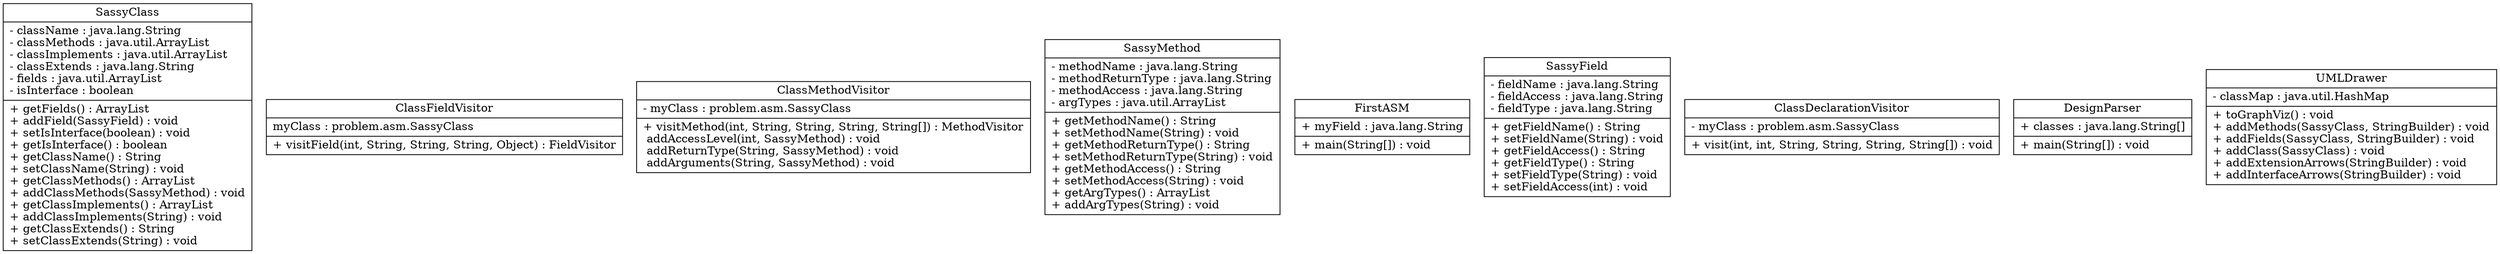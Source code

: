 digraph sassy_uml{node [shape = "record"] SassyClass[label = "{SassyClass|- className : java.lang.String\l- classMethods : java.util.ArrayList\l- classImplements : java.util.ArrayList\l- classExtends : java.lang.String\l- fields : java.util.ArrayList\l- isInterface : boolean\l| + getFields() : ArrayList\l+ addField(SassyField) : void\l+ setIsInterface(boolean) : void\l+ getIsInterface() : boolean\l+ getClassName() : String\l+ setClassName(String) : void\l+ getClassMethods() : ArrayList\l+ addClassMethods(SassyMethod) : void\l+ getClassImplements() : ArrayList\l+ addClassImplements(String) : void\l+ getClassExtends() : String\l+ setClassExtends(String) : void\l}"]ClassFieldVisitor[label = "{ClassFieldVisitor| myClass : problem.asm.SassyClass\l| + visitField(int, String, String, String, Object) : FieldVisitor\l}"]ClassMethodVisitor[label = "{ClassMethodVisitor|- myClass : problem.asm.SassyClass\l| + visitMethod(int, String, String, String, String[]) : MethodVisitor\l addAccessLevel(int, SassyMethod) : void\l addReturnType(String, SassyMethod) : void\l addArguments(String, SassyMethod) : void\l}"]SassyMethod[label = "{SassyMethod|- methodName : java.lang.String\l- methodReturnType : java.lang.String\l- methodAccess : java.lang.String\l- argTypes : java.util.ArrayList\l| + getMethodName() : String\l+ setMethodName(String) : void\l+ getMethodReturnType() : String\l+ setMethodReturnType(String) : void\l+ getMethodAccess() : String\l+ setMethodAccess(String) : void\l+ getArgTypes() : ArrayList\l+ addArgTypes(String) : void\l}"]FirstASM[label = "{FirstASM|+ myField : java.lang.String\l| + main(String[]) : void\l}"]SassyField[label = "{SassyField|- fieldName : java.lang.String\l- fieldAccess : java.lang.String\l- fieldType : java.lang.String\l| + getFieldName() : String\l+ setFieldName(String) : void\l+ getFieldAccess() : String\l+ getFieldType() : String\l+ setFieldType(String) : void\l+ setFieldAccess(int) : void\l}"]ClassDeclarationVisitor[label = "{ClassDeclarationVisitor|- myClass : problem.asm.SassyClass\l| + visit(int, int, String, String, String, String[]) : void\l}"]DesignParser[label = "{DesignParser|+ classes : java.lang.String[]\l| + main(String[]) : void\l}"]UMLDrawer[label = "{UMLDrawer|- classMap : java.util.HashMap\l| + toGraphViz() : void\l+ addMethods(SassyClass, StringBuilder) : void\l+ addFields(SassyClass, StringBuilder) : void\l+ addClass(SassyClass) : void\l+ addExtensionArrows(StringBuilder) : void\l+ addInterfaceArrows(StringBuilder) : void\l}"]edge [arrowhead = "empty"]edge [style = "dashed"]}
